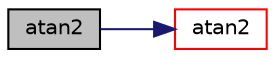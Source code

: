 digraph "atan2"
{
  bgcolor="transparent";
  edge [fontname="Helvetica",fontsize="10",labelfontname="Helvetica",labelfontsize="10"];
  node [fontname="Helvetica",fontsize="10",shape=record];
  rankdir="LR";
  Node88769 [label="atan2",height=0.2,width=0.4,color="black", fillcolor="grey75", style="filled", fontcolor="black"];
  Node88769 -> Node88770 [color="midnightblue",fontsize="10",style="solid",fontname="Helvetica"];
  Node88770 [label="atan2",height=0.2,width=0.4,color="red",URL="$a21851.html#a7c3244436f5bb68e49184c00b86ccc8d"];
}
